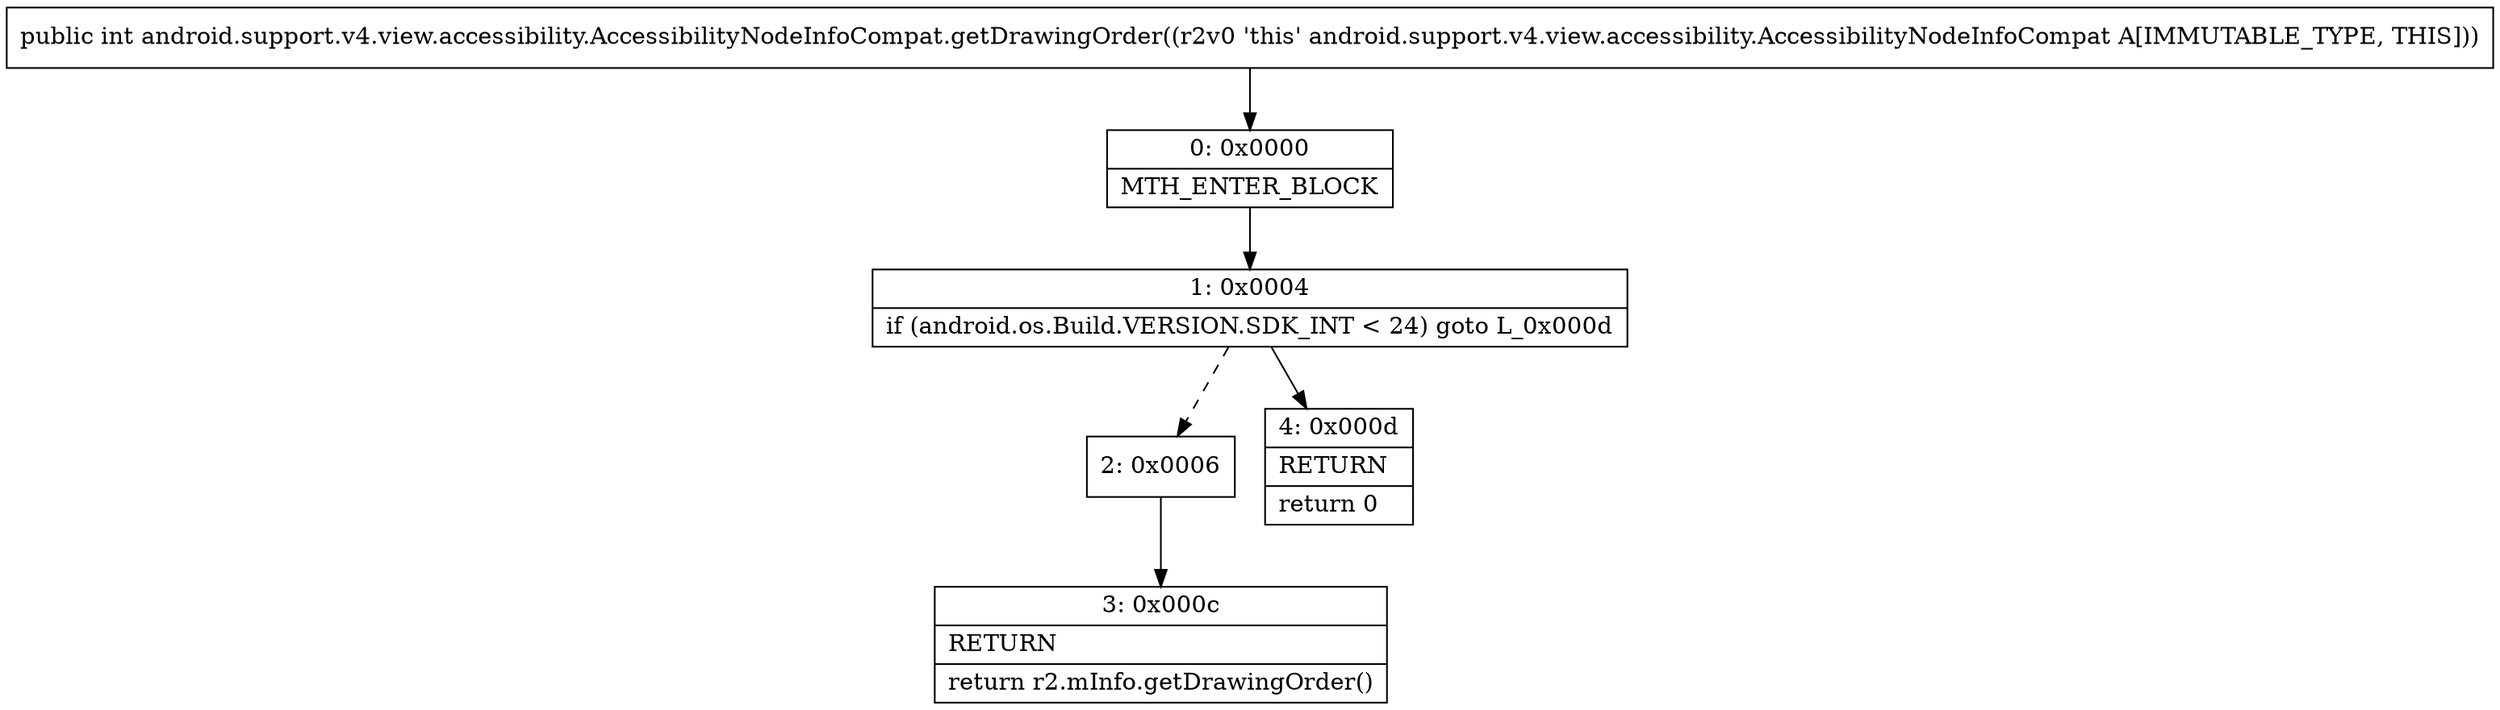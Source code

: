 digraph "CFG forandroid.support.v4.view.accessibility.AccessibilityNodeInfoCompat.getDrawingOrder()I" {
Node_0 [shape=record,label="{0\:\ 0x0000|MTH_ENTER_BLOCK\l}"];
Node_1 [shape=record,label="{1\:\ 0x0004|if (android.os.Build.VERSION.SDK_INT \< 24) goto L_0x000d\l}"];
Node_2 [shape=record,label="{2\:\ 0x0006}"];
Node_3 [shape=record,label="{3\:\ 0x000c|RETURN\l|return r2.mInfo.getDrawingOrder()\l}"];
Node_4 [shape=record,label="{4\:\ 0x000d|RETURN\l|return 0\l}"];
MethodNode[shape=record,label="{public int android.support.v4.view.accessibility.AccessibilityNodeInfoCompat.getDrawingOrder((r2v0 'this' android.support.v4.view.accessibility.AccessibilityNodeInfoCompat A[IMMUTABLE_TYPE, THIS])) }"];
MethodNode -> Node_0;
Node_0 -> Node_1;
Node_1 -> Node_2[style=dashed];
Node_1 -> Node_4;
Node_2 -> Node_3;
}


